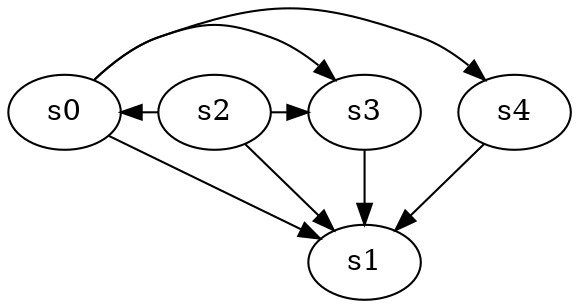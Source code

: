 digraph game_0761_complex_5 {
    s0 [name="s0", player=1];
    s1 [name="s1", player=0];
    s2 [name="s2", player=1];
    s3 [name="s3", player=0];
    s4 [name="s4", player=0, target=1];

    s0 -> s1 [constraint="time % 5 == 0 || time % 3 == 2"];
    s0 -> s3 [constraint="time == 7 || time == 10"];
    s0 -> s4 [constraint="!(time % 3 == 1)"];
    s2 -> s0 [constraint="time % 6 == 5"];
    s2 -> s1 [constraint="time % 4 == 1 || time % 2 == 0"];
    s2 -> s3 [constraint="time % 3 == 1 && time % 4 == 2"];
    s3 -> s1;
    s4 -> s1 [constraint="time % 4 == 2 && time % 5 == 3"];
}
